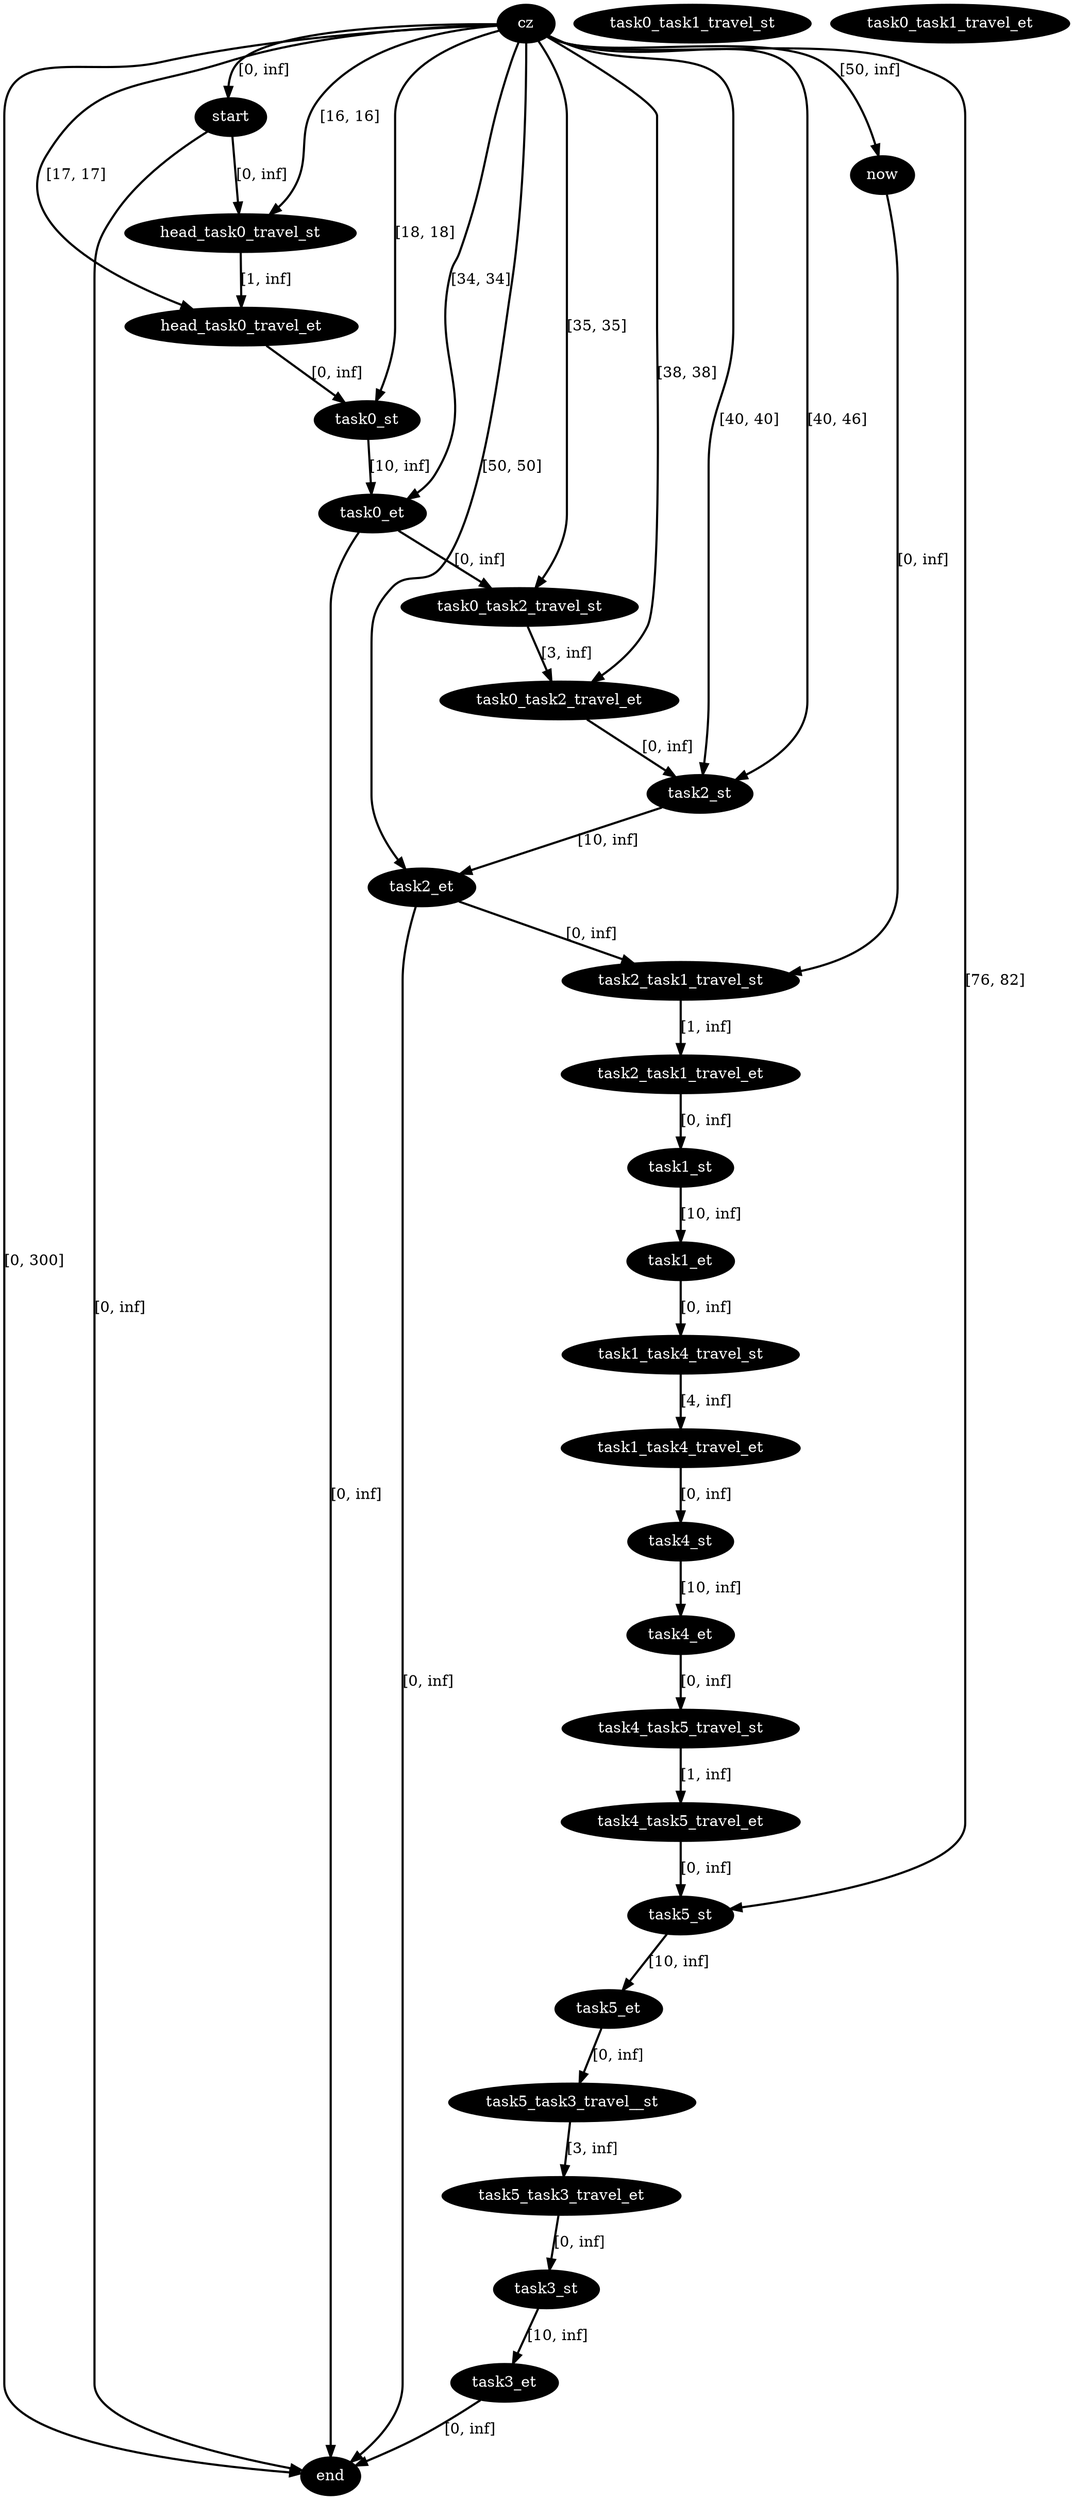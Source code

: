 digraph plan {
0[label="cz",style=filled,fillcolor=black,fontcolor=white];
1[label="start",style=filled,fillcolor=black,fontcolor=white];
2[label="now",style=filled,fillcolor=black,fontcolor=white];
3[label="end",style=filled,fillcolor=black,fontcolor=white];
6[label="head_task0_travel_st",style=filled,fillcolor=black,fontcolor=white];
7[label="head_task0_travel_et",style=filled,fillcolor=black,fontcolor=white];
8[label="task0_st",style=filled,fillcolor=black,fontcolor=white];
9[label="task0_et",style=filled,fillcolor=black,fontcolor=white];
26[label="task2_st",style=filled,fillcolor=black,fontcolor=white];
27[label="task2_et",style=filled,fillcolor=black,fontcolor=white];
38[label="task3_st",style=filled,fillcolor=black,fontcolor=white];
39[label="task3_et",style=filled,fillcolor=black,fontcolor=white];
44[label="task0_task2_travel_st",style=filled,fillcolor=black,fontcolor=white];
45[label="task0_task2_travel_et",style=filled,fillcolor=black,fontcolor=white];
47[label="task0_task1_travel_st",style=filled,fillcolor=black,fontcolor=white];
48[label="task0_task1_travel_et",style=filled,fillcolor=black,fontcolor=white];
51[label="task2_task1_travel_st",style=filled,fillcolor=black,fontcolor=white];
52[label="task2_task1_travel_et",style=filled,fillcolor=black,fontcolor=white];
53[label="task1_st",style=filled,fillcolor=black,fontcolor=white];
54[label="task1_et",style=filled,fillcolor=black,fontcolor=white];
64[label="task1_task4_travel_st",style=filled,fillcolor=black,fontcolor=white];
65[label="task1_task4_travel_et",style=filled,fillcolor=black,fontcolor=white];
66[label="task4_st",style=filled,fillcolor=black,fontcolor=white];
67[label="task4_et",style=filled,fillcolor=black,fontcolor=white];
78[label="task4_task5_travel_st",style=filled,fillcolor=black,fontcolor=white];
79[label="task4_task5_travel_et",style=filled,fillcolor=black,fontcolor=white];
80[label="task5_st",style=filled,fillcolor=black,fontcolor=white];
81[label="task5_et",style=filled,fillcolor=black,fontcolor=white];
82[label="task5_task3_travel__st",style=filled,fillcolor=black,fontcolor=white];
83[label="task5_task3_travel_et",style=filled,fillcolor=black,fontcolor=white];
"0"->"1"[label="[0, inf]",penwidth=2,color=black];
"0"->"3"[label="[0, 300]",penwidth=2,color=black];
"6"->"7"[label="[1, inf]",penwidth=2,color=black];
"0"->"7"[label="[17, 17]",penwidth=2,color=black];
"1"->"6"[label="[0, inf]",penwidth=2,color=black];
"0"->"6"[label="[16, 16]",penwidth=2,color=black];
"0"->"2"[label="[50, inf]",penwidth=2,color=black];
"2"->"51"[label="[0, inf]",penwidth=2,color=black];
"1"->"3"[label="[0, inf]",penwidth=2,color=black];
"0"->"9"[label="[34, 34]",penwidth=2,color=black];
"9"->"3"[label="[0, inf]",penwidth=2,color=black];
"0"->"8"[label="[18, 18]",penwidth=2,color=black];
"44"->"45"[label="[3, inf]",penwidth=2,color=black];
"45"->"26"[label="[0, inf]",penwidth=2,color=black];
"0"->"45"[label="[38, 38]",penwidth=2,color=black];
"9"->"44"[label="[0, inf]",penwidth=2,color=black];
"0"->"44"[label="[35, 35]",penwidth=2,color=black];
"8"->"9"[label="[10, inf]",penwidth=2,color=black];
"7"->"8"[label="[0, inf]",penwidth=2,color=black];
"64"->"65"[label="[4, inf]",penwidth=2,color=black];
"54"->"64"[label="[0, inf]",penwidth=2,color=black];
"53"->"54"[label="[10, inf]",penwidth=2,color=black];
"52"->"53"[label="[0, inf]",penwidth=2,color=black];
"0"->"27"[label="[50, 50]",penwidth=2,color=black];
"27"->"3"[label="[0, inf]",penwidth=2,color=black];
"0"->"26"[label="[40, 40]",penwidth=2,color=black];
"0"->"26"[label="[40, 46]",penwidth=2,color=black];
"51"->"52"[label="[1, inf]",penwidth=2,color=black];
"27"->"51"[label="[0, inf]",penwidth=2,color=black];
"26"->"27"[label="[10, inf]",penwidth=2,color=black];
"39"->"3"[label="[0, inf]",penwidth=2,color=black];
"38"->"39"[label="[10, inf]",penwidth=2,color=black];
"78"->"79"[label="[1, inf]",penwidth=2,color=black];
"67"->"78"[label="[0, inf]",penwidth=2,color=black];
"66"->"67"[label="[10, inf]",penwidth=2,color=black];
"65"->"66"[label="[0, inf]",penwidth=2,color=black];
"0"->"80"[label="[76, 82]",penwidth=2,color=black];
"83"->"38"[label="[0, inf]",penwidth=2,color=black];
"81"->"82"[label="[0, inf]",penwidth=2,color=black];
"82"->"83"[label="[3, inf]",penwidth=2,color=black];
"80"->"81"[label="[10, inf]",penwidth=2,color=black];
"79"->"80"[label="[0, inf]",penwidth=2,color=black];
}
